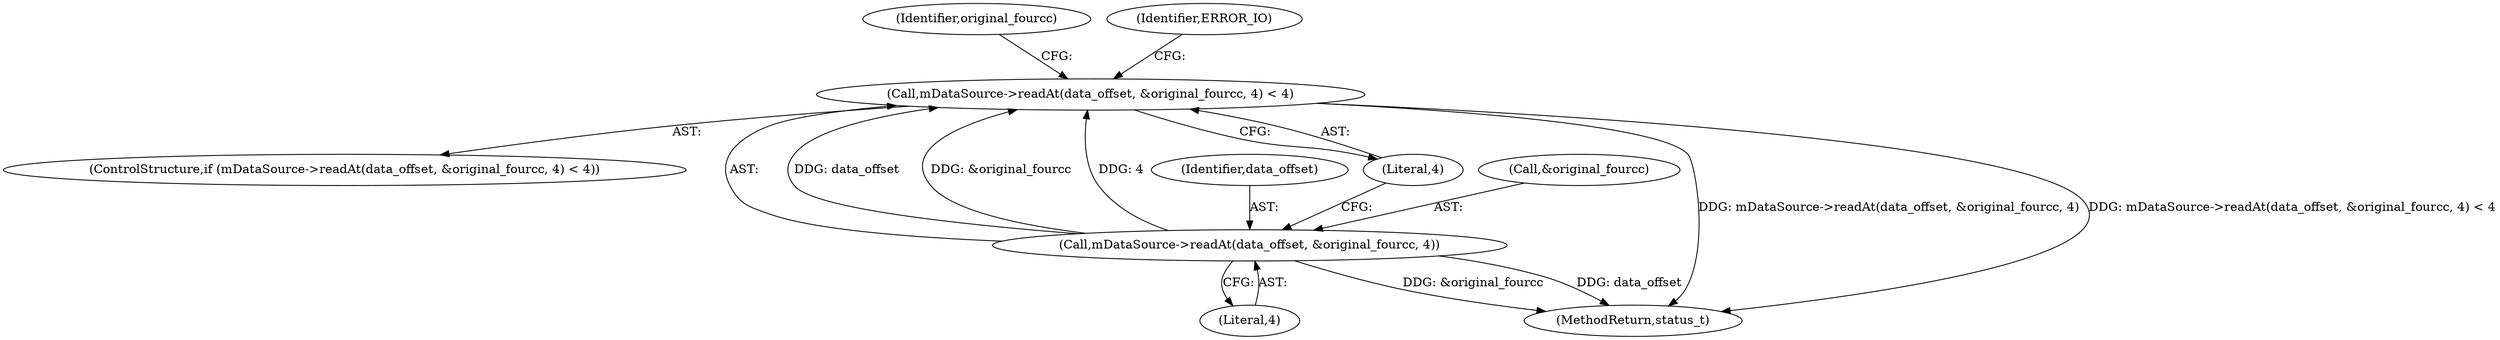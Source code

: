 digraph "0_Android_6fe85f7e15203e48df2cc3e8e1c4bc6ad49dc968@API" {
"1000804" [label="(Call,mDataSource->readAt(data_offset, &original_fourcc, 4) < 4)"];
"1000805" [label="(Call,mDataSource->readAt(data_offset, &original_fourcc, 4))"];
"1000815" [label="(Identifier,original_fourcc)"];
"1000804" [label="(Call,mDataSource->readAt(data_offset, &original_fourcc, 4) < 4)"];
"1000803" [label="(ControlStructure,if (mDataSource->readAt(data_offset, &original_fourcc, 4) < 4))"];
"1000809" [label="(Literal,4)"];
"1000806" [label="(Identifier,data_offset)"];
"1000813" [label="(Identifier,ERROR_IO)"];
"1000810" [label="(Literal,4)"];
"1002931" [label="(MethodReturn,status_t)"];
"1000807" [label="(Call,&original_fourcc)"];
"1000805" [label="(Call,mDataSource->readAt(data_offset, &original_fourcc, 4))"];
"1000804" -> "1000803"  [label="AST: "];
"1000804" -> "1000810"  [label="CFG: "];
"1000805" -> "1000804"  [label="AST: "];
"1000810" -> "1000804"  [label="AST: "];
"1000813" -> "1000804"  [label="CFG: "];
"1000815" -> "1000804"  [label="CFG: "];
"1000804" -> "1002931"  [label="DDG: mDataSource->readAt(data_offset, &original_fourcc, 4)"];
"1000804" -> "1002931"  [label="DDG: mDataSource->readAt(data_offset, &original_fourcc, 4) < 4"];
"1000805" -> "1000804"  [label="DDG: data_offset"];
"1000805" -> "1000804"  [label="DDG: &original_fourcc"];
"1000805" -> "1000804"  [label="DDG: 4"];
"1000805" -> "1000809"  [label="CFG: "];
"1000806" -> "1000805"  [label="AST: "];
"1000807" -> "1000805"  [label="AST: "];
"1000809" -> "1000805"  [label="AST: "];
"1000810" -> "1000805"  [label="CFG: "];
"1000805" -> "1002931"  [label="DDG: &original_fourcc"];
"1000805" -> "1002931"  [label="DDG: data_offset"];
}
